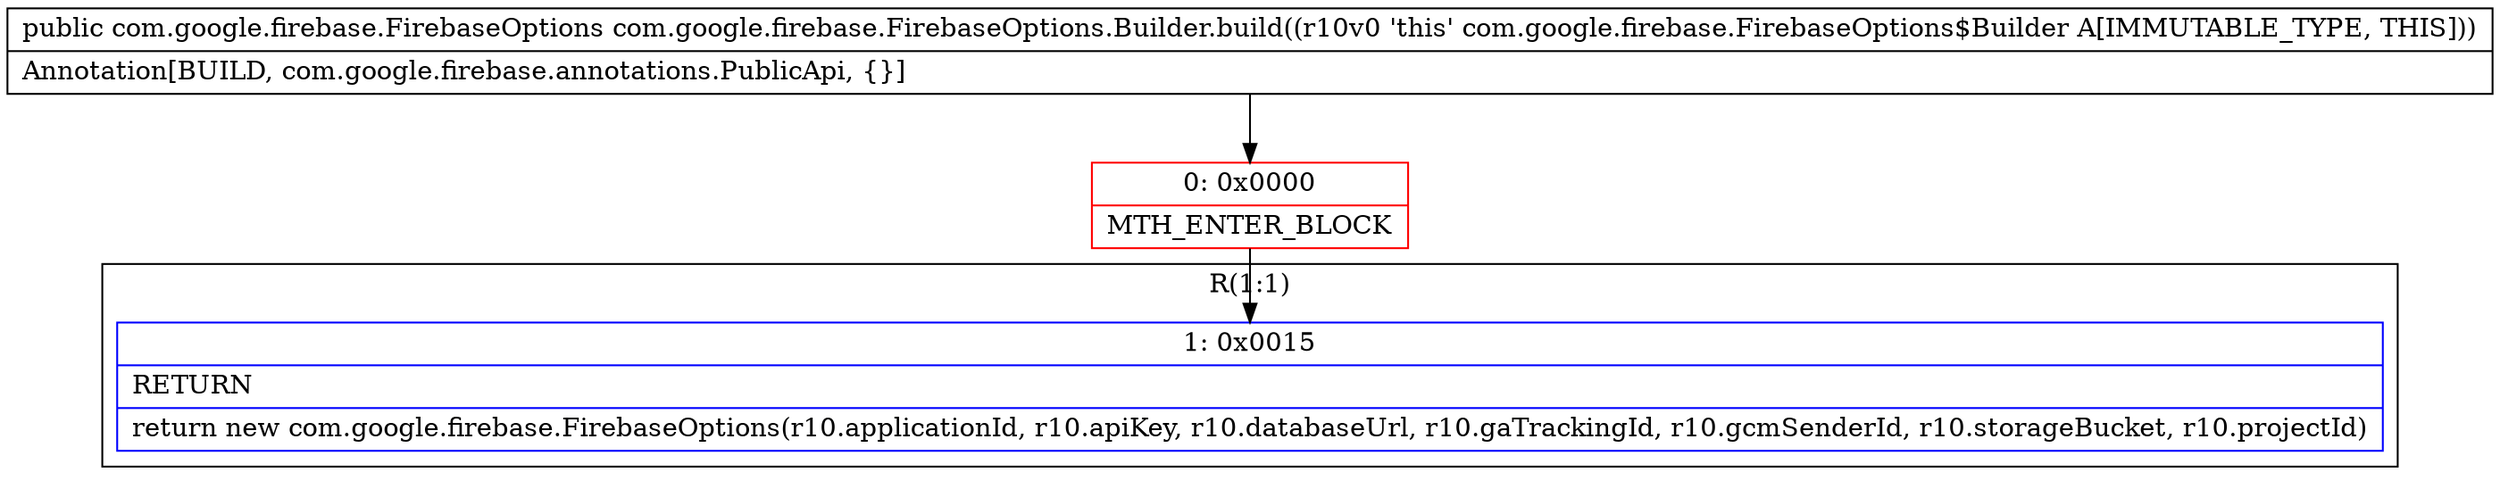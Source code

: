 digraph "CFG forcom.google.firebase.FirebaseOptions.Builder.build()Lcom\/google\/firebase\/FirebaseOptions;" {
subgraph cluster_Region_20058458 {
label = "R(1:1)";
node [shape=record,color=blue];
Node_1 [shape=record,label="{1\:\ 0x0015|RETURN\l|return new com.google.firebase.FirebaseOptions(r10.applicationId, r10.apiKey, r10.databaseUrl, r10.gaTrackingId, r10.gcmSenderId, r10.storageBucket, r10.projectId)\l}"];
}
Node_0 [shape=record,color=red,label="{0\:\ 0x0000|MTH_ENTER_BLOCK\l}"];
MethodNode[shape=record,label="{public com.google.firebase.FirebaseOptions com.google.firebase.FirebaseOptions.Builder.build((r10v0 'this' com.google.firebase.FirebaseOptions$Builder A[IMMUTABLE_TYPE, THIS]))  | Annotation[BUILD, com.google.firebase.annotations.PublicApi, \{\}]\l}"];
MethodNode -> Node_0;
Node_0 -> Node_1;
}

